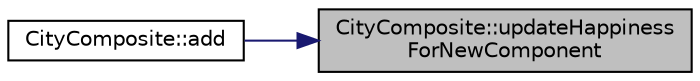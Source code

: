 digraph "CityComposite::updateHappinessForNewComponent"
{
 // LATEX_PDF_SIZE
  edge [fontname="Helvetica",fontsize="10",labelfontname="Helvetica",labelfontsize="10"];
  node [fontname="Helvetica",fontsize="10",shape=record];
  rankdir="RL";
  Node1 [label="CityComposite::updateHappiness\lForNewComponent",height=0.2,width=0.4,color="black", fillcolor="grey75", style="filled", fontcolor="black",tooltip="Updates the city’s happiness level based on the addition of a new component."];
  Node1 -> Node2 [dir="back",color="midnightblue",fontsize="10",style="solid"];
  Node2 [label="CityComposite::add",height=0.2,width=0.4,color="black", fillcolor="white", style="filled",URL="$classCityComposite.html#af4002bc47fa8f38a9747523ce6ac6f56",tooltip="Adds a city component (zone) to the composite."];
}
